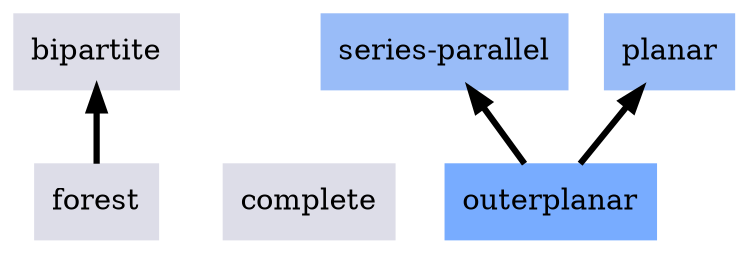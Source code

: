 digraph local_0oCyaG {
	node [color=lightblue2 style=filled]
	margin=0.04 size="6,6"
	rankdir = BT
	"n_JngPPm" [label="forest" URL="/parameters/html/JngPPm" color="#dddde8" shape=box]
	"n_EhdXNA" [label="complete" URL="/parameters/html/EhdXNA" color="#dddde8" shape=box]
	"n_eW1Gic" [label="series-parallel" URL="/parameters/html/eW1Gic" color="#99bcf8" shape=box]
	"n_0oCyaG" [label="outerplanar" URL="/parameters/html/0oCyaG" color="#78acff" shape=box]
	"n_loZ5LD" [label="planar" URL="/parameters/html/loZ5LD" color="#99bcf8" shape=box]
	"n_cLHJkW" [label="bipartite" URL="/parameters/html/cLHJkW" color="#dddde8" shape=box]
	"n_0oCyaG" -> "n_loZ5LD" [label="" decorate=true lblstyle="above, sloped" weight="100" penwidth="3.0"]
	"n_0oCyaG" -> "n_eW1Gic" [label="" decorate=true lblstyle="above, sloped" weight="100" penwidth="3.0"]
	"n_JngPPm" -> "n_cLHJkW" [label="" decorate=true lblstyle="above, sloped" weight="100" penwidth="3.0"]
}
